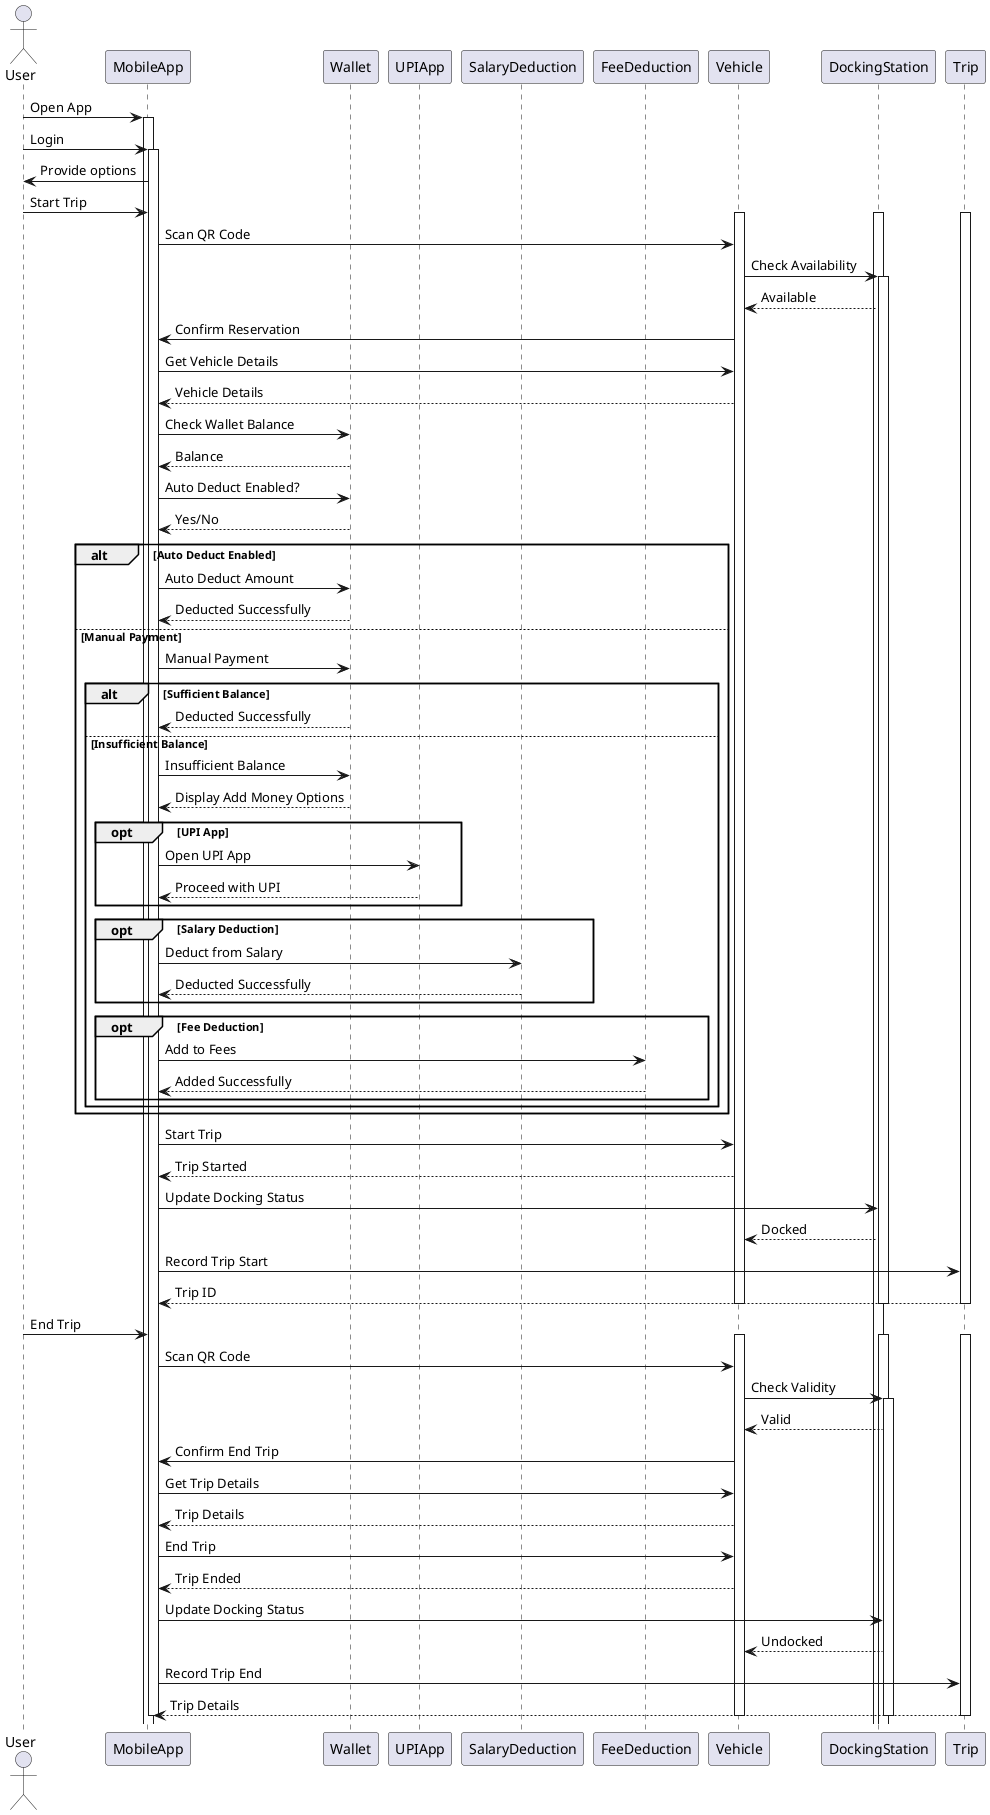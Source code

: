 @startuml

actor User
participant MobileApp
participant Wallet
participant UPIApp
participant SalaryDeduction
participant FeeDeduction
participant Vehicle
participant DockingStation
participant Trip

User -> MobileApp: Open App
activate MobileApp

User -> MobileApp: Login
activate MobileApp

MobileApp -> User: Provide options
User -> MobileApp: Start Trip
activate Vehicle
activate DockingStation
activate Trip

MobileApp -> Vehicle: Scan QR Code
Vehicle -> DockingStation: Check Availability
activate DockingStation
DockingStation --> Vehicle: Available

Vehicle -> MobileApp: Confirm Reservation
MobileApp -> Vehicle: Get Vehicle Details
Vehicle --> MobileApp: Vehicle Details

MobileApp -> Wallet: Check Wallet Balance
Wallet --> MobileApp: Balance

MobileApp -> Wallet: Auto Deduct Enabled?
Wallet --> MobileApp: Yes/No

alt Auto Deduct Enabled
  MobileApp -> Wallet: Auto Deduct Amount
  Wallet --> MobileApp: Deducted Successfully
else Manual Payment
  MobileApp -> Wallet: Manual Payment
  alt Sufficient Balance
    Wallet --> MobileApp: Deducted Successfully
  else Insufficient Balance
    MobileApp -> Wallet: Insufficient Balance
    Wallet --> MobileApp: Display Add Money Options
    opt UPI App
      MobileApp -> UPIApp: Open UPI App
      UPIApp --> MobileApp: Proceed with UPI
    end
    opt Salary Deduction
      MobileApp -> SalaryDeduction: Deduct from Salary
      SalaryDeduction --> MobileApp: Deducted Successfully
    end
    opt Fee Deduction
      MobileApp -> FeeDeduction: Add to Fees
      FeeDeduction --> MobileApp: Added Successfully
    end
  end
end

MobileApp -> Vehicle: Start Trip
Vehicle --> MobileApp: Trip Started

MobileApp -> DockingStation: Update Docking Status
DockingStation --> Vehicle: Docked

MobileApp -> Trip: Record Trip Start
Trip --> MobileApp: Trip ID

deactivate Vehicle
deactivate DockingStation
deactivate Trip

User -> MobileApp: End Trip
activate Vehicle
activate DockingStation
activate Trip

MobileApp -> Vehicle: Scan QR Code
Vehicle -> DockingStation: Check Validity
activate DockingStation
DockingStation --> Vehicle: Valid

Vehicle -> MobileApp: Confirm End Trip
MobileApp -> Vehicle: Get Trip Details
Vehicle --> MobileApp: Trip Details

MobileApp -> Vehicle: End Trip
Vehicle --> MobileApp: Trip Ended

MobileApp -> DockingStation: Update Docking Status
DockingStation --> Vehicle: Undocked

MobileApp -> Trip: Record Trip End
Trip --> MobileApp: Trip Details

deactivate Vehicle
deactivate DockingStation
deactivate Trip

deactivate Wallet
deactivate MobileApp
@enduml

